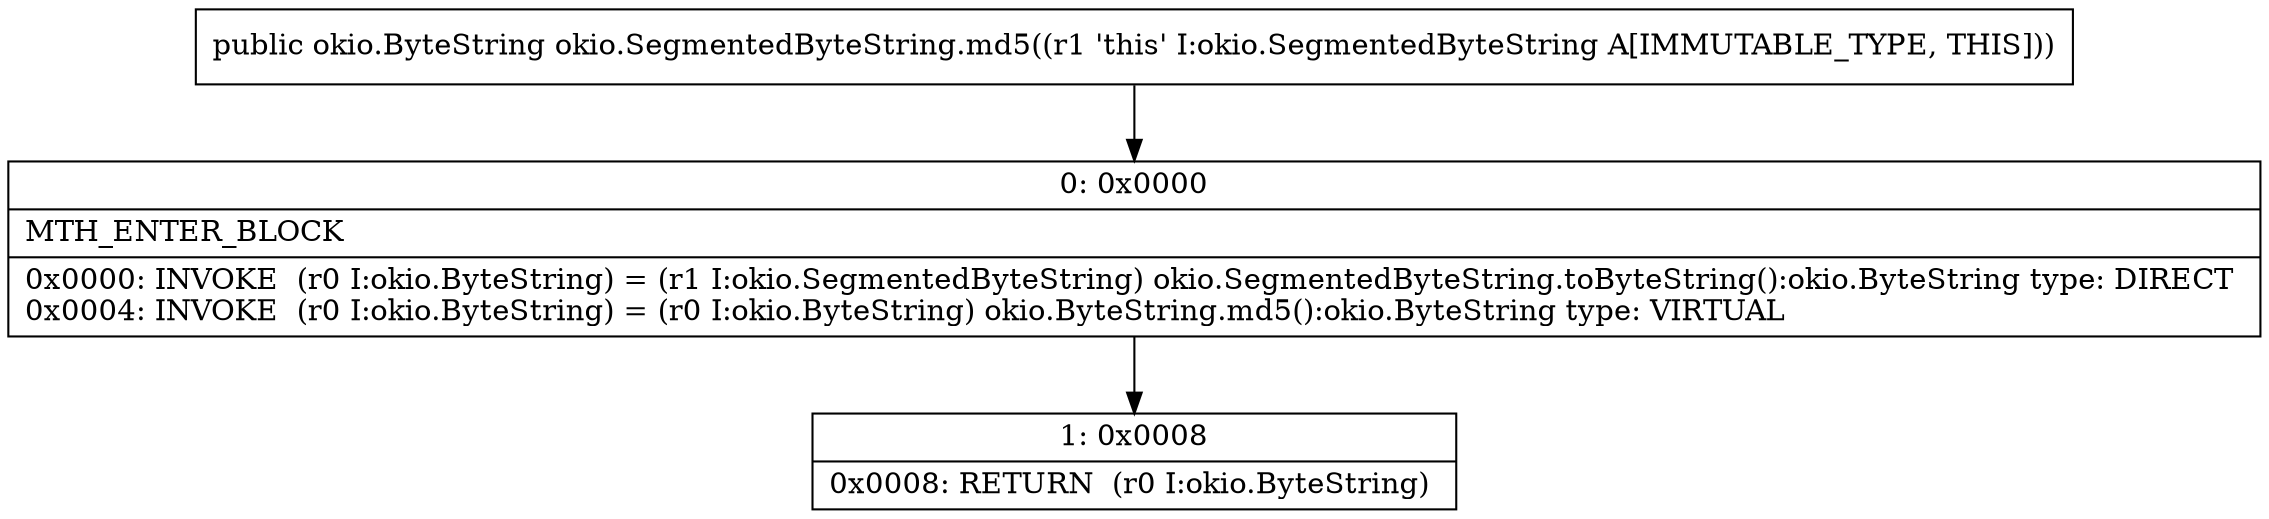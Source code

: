 digraph "CFG forokio.SegmentedByteString.md5()Lokio\/ByteString;" {
Node_0 [shape=record,label="{0\:\ 0x0000|MTH_ENTER_BLOCK\l|0x0000: INVOKE  (r0 I:okio.ByteString) = (r1 I:okio.SegmentedByteString) okio.SegmentedByteString.toByteString():okio.ByteString type: DIRECT \l0x0004: INVOKE  (r0 I:okio.ByteString) = (r0 I:okio.ByteString) okio.ByteString.md5():okio.ByteString type: VIRTUAL \l}"];
Node_1 [shape=record,label="{1\:\ 0x0008|0x0008: RETURN  (r0 I:okio.ByteString) \l}"];
MethodNode[shape=record,label="{public okio.ByteString okio.SegmentedByteString.md5((r1 'this' I:okio.SegmentedByteString A[IMMUTABLE_TYPE, THIS])) }"];
MethodNode -> Node_0;
Node_0 -> Node_1;
}

